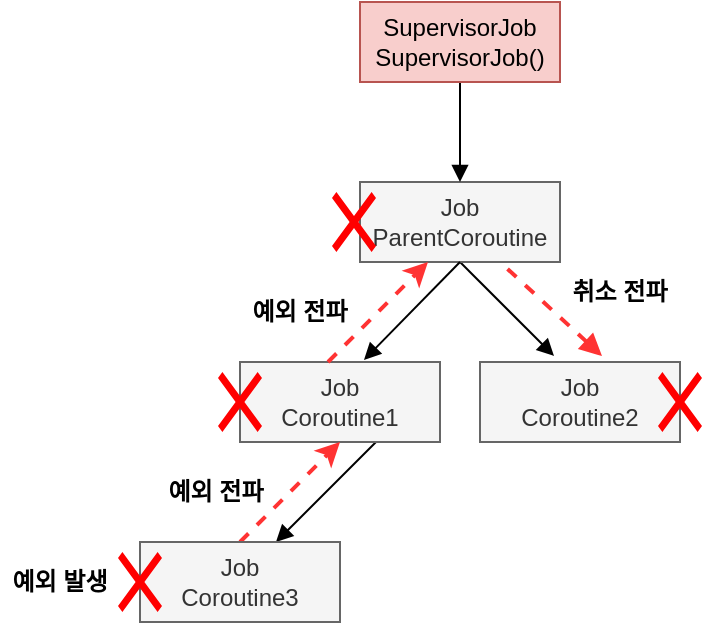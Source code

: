 <mxfile version="26.1.1">
  <diagram name="Page-1" id="FBI311fZpqJg8Y9gNDSh">
    <mxGraphModel dx="1114" dy="878" grid="1" gridSize="10" guides="1" tooltips="1" connect="1" arrows="1" fold="1" page="1" pageScale="1" pageWidth="827" pageHeight="1169" math="0" shadow="0">
      <root>
        <mxCell id="0" />
        <mxCell id="1" parent="0" />
        <mxCell id="w_MjQ9cR7jHezwx8Y9D--1" style="rounded=0;orthogonalLoop=1;jettySize=auto;html=1;entryX=0.37;entryY=-0.075;entryDx=0;entryDy=0;endArrow=block;endFill=1;entryPerimeter=0;" parent="1" target="w_MjQ9cR7jHezwx8Y9D--7" edge="1">
          <mxGeometry relative="1" as="geometry">
            <mxPoint x="310" y="240" as="sourcePoint" />
          </mxGeometry>
        </mxCell>
        <mxCell id="w_MjQ9cR7jHezwx8Y9D--2" value="Job&lt;div&gt;ParentCoroutine&lt;/div&gt;" style="rounded=0;whiteSpace=wrap;html=1;fillColor=#f5f5f5;strokeColor=#666666;fontColor=#333333;" parent="1" vertex="1">
          <mxGeometry x="260" y="200" width="100" height="40" as="geometry" />
        </mxCell>
        <mxCell id="w_MjQ9cR7jHezwx8Y9D--3" style="edgeStyle=orthogonalEdgeStyle;rounded=0;orthogonalLoop=1;jettySize=auto;html=1;entryX=0.5;entryY=0;entryDx=0;entryDy=0;endArrow=block;endFill=1;" parent="1" source="w_MjQ9cR7jHezwx8Y9D--4" target="w_MjQ9cR7jHezwx8Y9D--2" edge="1">
          <mxGeometry relative="1" as="geometry" />
        </mxCell>
        <mxCell id="w_MjQ9cR7jHezwx8Y9D--4" value="SupervisorJob&lt;div&gt;SupervisorJob()&lt;/div&gt;" style="rounded=0;whiteSpace=wrap;html=1;fillColor=#f8cecc;strokeColor=#b85450;" parent="1" vertex="1">
          <mxGeometry x="260" y="110" width="100" height="40" as="geometry" />
        </mxCell>
        <mxCell id="w_MjQ9cR7jHezwx8Y9D--5" style="rounded=0;orthogonalLoop=1;jettySize=auto;html=1;entryX=0.5;entryY=0;entryDx=0;entryDy=0;endArrow=block;endFill=1;exitX=0.5;exitY=1;exitDx=0;exitDy=0;" parent="1" edge="1">
          <mxGeometry relative="1" as="geometry">
            <mxPoint x="268" y="330" as="sourcePoint" />
            <mxPoint x="218" y="380" as="targetPoint" />
          </mxGeometry>
        </mxCell>
        <mxCell id="w_MjQ9cR7jHezwx8Y9D--6" value="Job&lt;div&gt;Coroutine1&lt;/div&gt;" style="rounded=0;whiteSpace=wrap;html=1;fillColor=#f5f5f5;fontColor=#333333;strokeColor=#666666;" parent="1" vertex="1">
          <mxGeometry x="200" y="290" width="100" height="40" as="geometry" />
        </mxCell>
        <mxCell id="w_MjQ9cR7jHezwx8Y9D--7" value="Job&lt;div&gt;Coroutine2&lt;/div&gt;" style="rounded=0;whiteSpace=wrap;html=1;fillColor=#f5f5f5;strokeColor=#666666;fontColor=#333333;" parent="1" vertex="1">
          <mxGeometry x="320" y="290" width="100" height="40" as="geometry" />
        </mxCell>
        <mxCell id="w_MjQ9cR7jHezwx8Y9D--8" style="rounded=0;orthogonalLoop=1;jettySize=auto;html=1;entryX=0.5;entryY=1;entryDx=0;entryDy=0;exitX=0.5;exitY=0;exitDx=0;exitDy=0;dashed=1;strokeColor=#FF3333;strokeWidth=2;" parent="1" source="w_MjQ9cR7jHezwx8Y9D--9" target="w_MjQ9cR7jHezwx8Y9D--6" edge="1">
          <mxGeometry relative="1" as="geometry" />
        </mxCell>
        <mxCell id="w_MjQ9cR7jHezwx8Y9D--9" value="Job&lt;div&gt;Coroutine3&lt;/div&gt;" style="rounded=0;whiteSpace=wrap;html=1;fillColor=#f5f5f5;fontColor=#333333;strokeColor=#666666;" parent="1" vertex="1">
          <mxGeometry x="150" y="380" width="100" height="40" as="geometry" />
        </mxCell>
        <mxCell id="w_MjQ9cR7jHezwx8Y9D--10" style="rounded=0;orthogonalLoop=1;jettySize=auto;html=1;entryX=0.62;entryY=-0.025;entryDx=0;entryDy=0;endArrow=block;endFill=1;exitX=0.5;exitY=1;exitDx=0;exitDy=0;entryPerimeter=0;" parent="1" source="w_MjQ9cR7jHezwx8Y9D--2" target="w_MjQ9cR7jHezwx8Y9D--6" edge="1">
          <mxGeometry relative="1" as="geometry">
            <mxPoint x="330" y="240" as="sourcePoint" />
            <mxPoint x="270" y="290" as="targetPoint" />
          </mxGeometry>
        </mxCell>
        <mxCell id="w_MjQ9cR7jHezwx8Y9D--11" value="예외 전파" style="text;html=1;align=center;verticalAlign=middle;whiteSpace=wrap;rounded=0;fontStyle=1" parent="1" vertex="1">
          <mxGeometry x="158" y="340" width="60" height="30" as="geometry" />
        </mxCell>
        <mxCell id="w_MjQ9cR7jHezwx8Y9D--12" value="" style="shape=mxgraph.mockup.markup.redX;fillColor=#ff0000;html=1;shadow=0;whiteSpace=wrap;strokeColor=none;" parent="1" vertex="1">
          <mxGeometry x="189" y="295" width="22" height="30" as="geometry" />
        </mxCell>
        <mxCell id="w_MjQ9cR7jHezwx8Y9D--13" value="" style="shape=mxgraph.mockup.markup.redX;fillColor=#ff0000;html=1;shadow=0;whiteSpace=wrap;strokeColor=none;" parent="1" vertex="1">
          <mxGeometry x="139" y="385" width="22" height="30" as="geometry" />
        </mxCell>
        <mxCell id="w_MjQ9cR7jHezwx8Y9D--14" value="" style="shape=mxgraph.mockup.markup.redX;fillColor=#ff0000;html=1;shadow=0;whiteSpace=wrap;strokeColor=none;" parent="1" vertex="1">
          <mxGeometry x="246" y="205" width="22" height="30" as="geometry" />
        </mxCell>
        <mxCell id="w_MjQ9cR7jHezwx8Y9D--16" value="" style="shape=mxgraph.mockup.markup.redX;fillColor=#ff0000;html=1;shadow=0;whiteSpace=wrap;strokeColor=none;" parent="1" vertex="1">
          <mxGeometry x="409" y="295" width="22" height="30" as="geometry" />
        </mxCell>
        <mxCell id="w_MjQ9cR7jHezwx8Y9D--17" style="rounded=0;orthogonalLoop=1;jettySize=auto;html=1;entryX=0.5;entryY=1;entryDx=0;entryDy=0;exitX=0.5;exitY=0;exitDx=0;exitDy=0;dashed=1;strokeColor=#FF3333;strokeWidth=2;" parent="1" edge="1">
          <mxGeometry relative="1" as="geometry">
            <mxPoint x="244" y="290" as="sourcePoint" />
            <mxPoint x="294" y="240" as="targetPoint" />
          </mxGeometry>
        </mxCell>
        <mxCell id="w_MjQ9cR7jHezwx8Y9D--18" style="rounded=0;orthogonalLoop=1;jettySize=auto;html=1;entryX=0.75;entryY=1;entryDx=0;entryDy=0;exitX=0.66;exitY=-0.075;exitDx=0;exitDy=0;dashed=1;strokeColor=#FF3333;strokeWidth=2;exitPerimeter=0;startArrow=block;startFill=1;endArrow=none;" parent="1" edge="1">
          <mxGeometry relative="1" as="geometry">
            <mxPoint x="381" y="287" as="sourcePoint" />
            <mxPoint x="330" y="240" as="targetPoint" />
          </mxGeometry>
        </mxCell>
        <mxCell id="w_MjQ9cR7jHezwx8Y9D--19" value="예외 발생" style="text;html=1;align=center;verticalAlign=middle;whiteSpace=wrap;rounded=0;fontStyle=1" parent="1" vertex="1">
          <mxGeometry x="80" y="385" width="60" height="30" as="geometry" />
        </mxCell>
        <mxCell id="w_MjQ9cR7jHezwx8Y9D--20" value="예외 전파" style="text;html=1;align=center;verticalAlign=middle;whiteSpace=wrap;rounded=0;fontStyle=1" parent="1" vertex="1">
          <mxGeometry x="200" y="250" width="60" height="30" as="geometry" />
        </mxCell>
        <mxCell id="w_MjQ9cR7jHezwx8Y9D--21" value="취소 전파" style="text;html=1;align=center;verticalAlign=middle;whiteSpace=wrap;rounded=0;fontStyle=1" parent="1" vertex="1">
          <mxGeometry x="360" y="240" width="60" height="30" as="geometry" />
        </mxCell>
      </root>
    </mxGraphModel>
  </diagram>
</mxfile>
